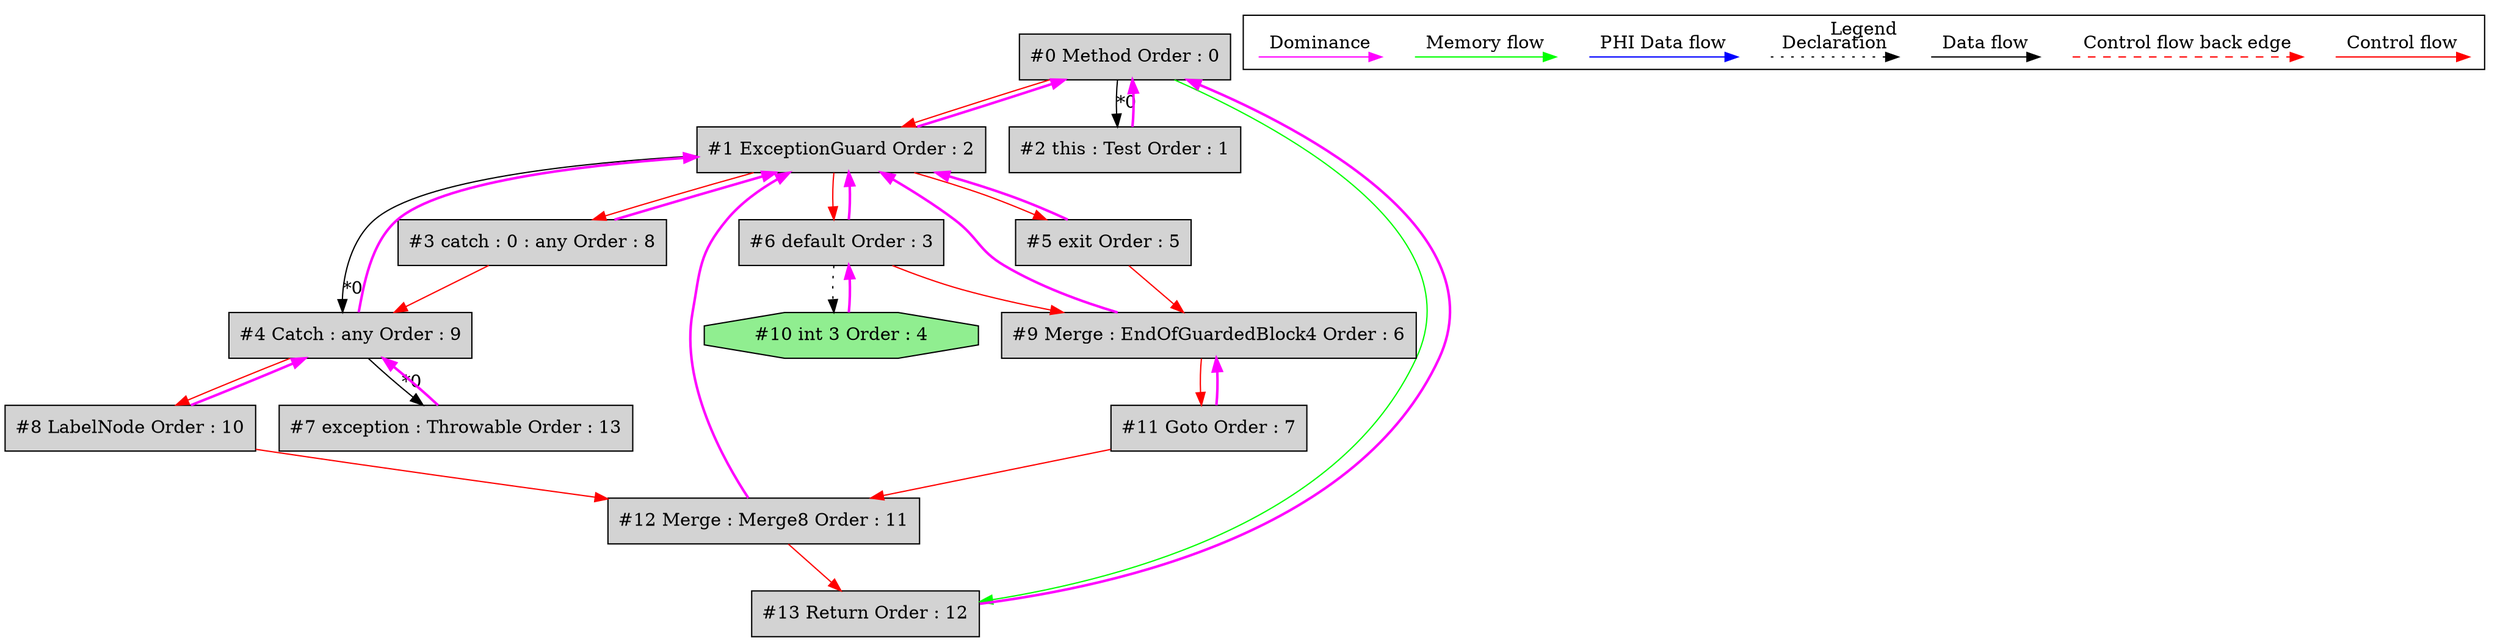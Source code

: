 digraph debugoutput {
 ordering="in";
 node0[label="#0 Method Order : 0",shape=box, fillcolor=lightgrey, style=filled];
 node1[label="#1 ExceptionGuard Order : 2",shape=box, fillcolor=lightgrey, style=filled];
 node1 -> node0[dir="forward" color="fuchsia" penwidth="2"];
 node0 -> node1[labeldistance=2, color=red, fontcolor=red];
 node2[label="#2 this : Test Order : 1",shape=box, fillcolor=lightgrey, style=filled];
 node2 -> node0[dir="forward" color="fuchsia" penwidth="2"];
 node0 -> node2[headlabel="*0", labeldistance=2];
 node3[label="#3 catch : 0 : any Order : 8",shape=box, fillcolor=lightgrey, style=filled];
 node3 -> node1[dir="forward" color="fuchsia" penwidth="2"];
 node1 -> node3[labeldistance=2, color=red, fontcolor=red];
 node4[label="#4 Catch : any Order : 9",shape=box, fillcolor=lightgrey, style=filled];
 node4 -> node1[dir="forward" color="fuchsia" penwidth="2"];
 node1 -> node4[headlabel="*0", labeldistance=2];
 node3 -> node4[labeldistance=2, color=red, fontcolor=red];
 node5[label="#5 exit Order : 5",shape=box, fillcolor=lightgrey, style=filled];
 node5 -> node1[dir="forward" color="fuchsia" penwidth="2"];
 node1 -> node5[labeldistance=2, color=red, fontcolor=red];
 node6[label="#6 default Order : 3",shape=box, fillcolor=lightgrey, style=filled];
 node6 -> node1[dir="forward" color="fuchsia" penwidth="2"];
 node1 -> node6[labeldistance=2, color=red, fontcolor=red];
 node7[label="#7 exception : Throwable Order : 13",shape=box, fillcolor=lightgrey, style=filled];
 node7 -> node4[dir="forward" color="fuchsia" penwidth="2"];
 node4 -> node7[headlabel="*0", labeldistance=2];
 node8[label="#8 LabelNode Order : 10",shape=box, fillcolor=lightgrey, style=filled];
 node8 -> node4[dir="forward" color="fuchsia" penwidth="2"];
 node4 -> node8[labeldistance=2, color=red, fontcolor=red];
 node9[label="#9 Merge : EndOfGuardedBlock4 Order : 6",shape=box, fillcolor=lightgrey, style=filled];
 node9 -> node1[dir="forward" color="fuchsia" penwidth="2"];
 node6 -> node9[labeldistance=2, color=red, fontcolor=red];
 node5 -> node9[labeldistance=2, color=red, fontcolor=red];
 node10[label="#10 int 3 Order : 4",shape=octagon, fillcolor=lightgreen, style=filled];
 node10 -> node6[dir="forward" color="fuchsia" penwidth="2"];
 node6 -> node10[style=dotted];
 node11[label="#11 Goto Order : 7",shape=box, fillcolor=lightgrey, style=filled];
 node11 -> node9[dir="forward" color="fuchsia" penwidth="2"];
 node9 -> node11[labeldistance=2, color=red, fontcolor=red];
 node12[label="#12 Merge : Merge8 Order : 11",shape=box, fillcolor=lightgrey, style=filled];
 node12 -> node1[dir="forward" color="fuchsia" penwidth="2"];
 node11 -> node12[labeldistance=2, color=red, fontcolor=red];
 node8 -> node12[labeldistance=2, color=red, fontcolor=red];
 node13[label="#13 Return Order : 12",shape=box, fillcolor=lightgrey, style=filled];
 node13 -> node0[dir="forward" color="fuchsia" penwidth="2"];
 node12 -> node13[labeldistance=2, color=red, fontcolor=red];
 node0 -> node13[labeldistance=2, color=green, constraint=false];
 subgraph cluster_000 {
  label = "Legend";
  node [shape=point]
  {
   rank=same;
   c0 [style = invis];
   c1 [style = invis];
   c2 [style = invis];
   c3 [style = invis];
   d0 [style = invis];
   d1 [style = invis];
   d2 [style = invis];
   d3 [style = invis];
   d4 [style = invis];
   d5 [style = invis];
   d6 [style = invis];
   d7 [style = invis];
   d8 [style = invis];
   d9 [style = invis];
  }
  c0 -> c1 [label="Control flow", style=solid, color=red]
  c2 -> c3 [label="Control flow back edge", style=dashed, color=red]
  d0 -> d1 [label="Data flow"]
  d2 -> d3 [label="Declaration", style=dotted]
  d4 -> d5 [label="PHI Data flow", color=blue]
  d6 -> d7 [label="Memory flow", color=green]
  d8 -> d9 [label="Dominance", color=fuchsia, style=solid]
 }

}
